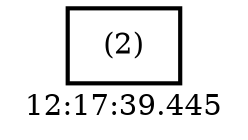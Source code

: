 digraph  g{ graph[label = "12:17:39.445"]
node [shape=rectangle, color=black, fontcolor=black, style=bold] edge [color=black] 0 [label="(2)"] ; 
}

